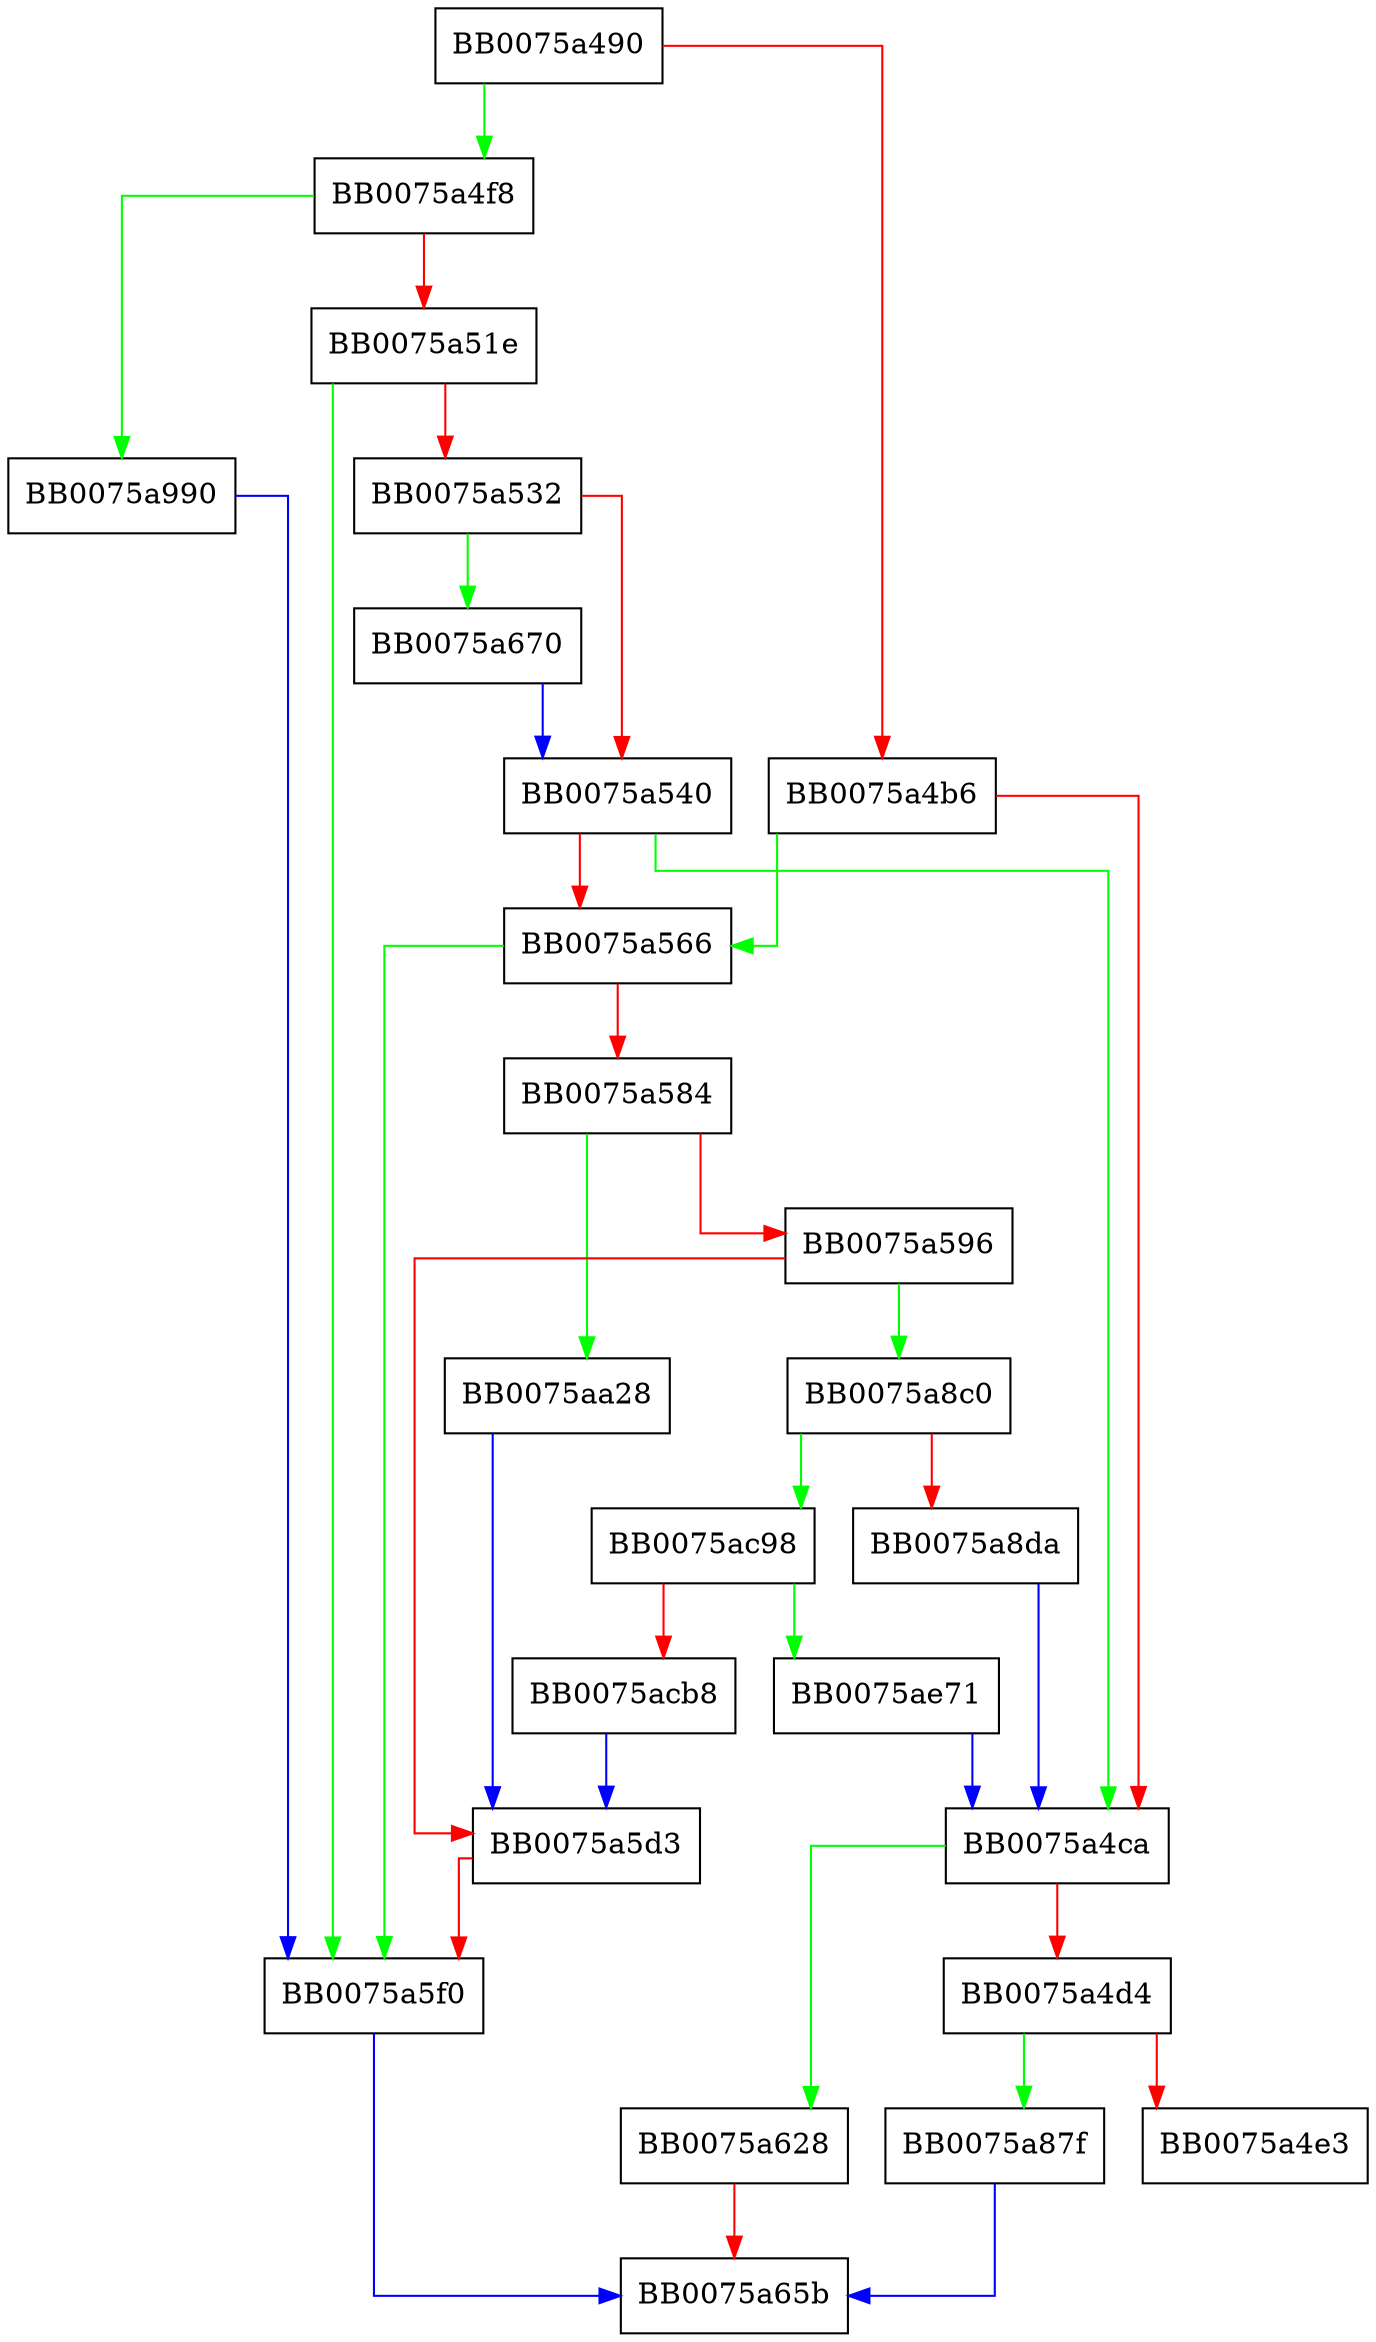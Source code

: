 digraph dynamic_ctrl {
  node [shape="box"];
  graph [splines=ortho];
  BB0075a490 -> BB0075a4f8 [color="green"];
  BB0075a490 -> BB0075a4b6 [color="red"];
  BB0075a4b6 -> BB0075a566 [color="green"];
  BB0075a4b6 -> BB0075a4ca [color="red"];
  BB0075a4ca -> BB0075a628 [color="green"];
  BB0075a4ca -> BB0075a4d4 [color="red"];
  BB0075a4d4 -> BB0075a87f [color="green"];
  BB0075a4d4 -> BB0075a4e3 [color="red"];
  BB0075a4f8 -> BB0075a990 [color="green"];
  BB0075a4f8 -> BB0075a51e [color="red"];
  BB0075a51e -> BB0075a5f0 [color="green"];
  BB0075a51e -> BB0075a532 [color="red"];
  BB0075a532 -> BB0075a670 [color="green"];
  BB0075a532 -> BB0075a540 [color="red"];
  BB0075a540 -> BB0075a4ca [color="green"];
  BB0075a540 -> BB0075a566 [color="red"];
  BB0075a566 -> BB0075a5f0 [color="green"];
  BB0075a566 -> BB0075a584 [color="red"];
  BB0075a584 -> BB0075aa28 [color="green"];
  BB0075a584 -> BB0075a596 [color="red"];
  BB0075a596 -> BB0075a8c0 [color="green"];
  BB0075a596 -> BB0075a5d3 [color="red"];
  BB0075a5d3 -> BB0075a5f0 [color="red"];
  BB0075a5f0 -> BB0075a65b [color="blue"];
  BB0075a628 -> BB0075a65b [color="red"];
  BB0075a670 -> BB0075a540 [color="blue"];
  BB0075a87f -> BB0075a65b [color="blue"];
  BB0075a8c0 -> BB0075ac98 [color="green"];
  BB0075a8c0 -> BB0075a8da [color="red"];
  BB0075a8da -> BB0075a4ca [color="blue"];
  BB0075a990 -> BB0075a5f0 [color="blue"];
  BB0075aa28 -> BB0075a5d3 [color="blue"];
  BB0075ac98 -> BB0075ae71 [color="green"];
  BB0075ac98 -> BB0075acb8 [color="red"];
  BB0075acb8 -> BB0075a5d3 [color="blue"];
  BB0075ae71 -> BB0075a4ca [color="blue"];
}